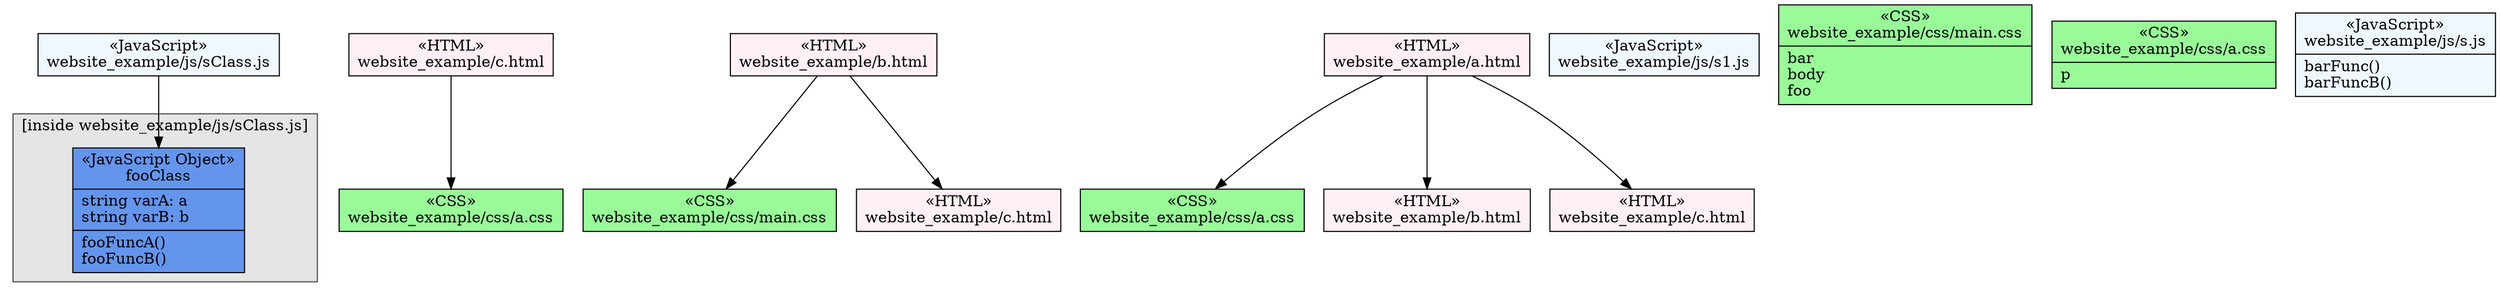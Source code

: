 digraph G {
	graph [splines=true, overlap=prism];
	node [label="\N"];
	graph [bb="0,0,763,524"];
	subgraph cluster_6 {
		graph [style=filled,
			color=gray28,
			fillcolor=gray90,
			label="[inside website_example/js/sClass.js]",
			bb="361.3,322.7,584.3,476.7"];
		n20 [label="{&laquo;JavaScript Object»\nfooClass|string varA: a\lstring varB: b\l|fooFuncA()\lfooFuncB()\l}", shape=record, style=filled, fillcolor=CornflowerBlue, pos="472.97,388.36", rects="407.47,407.36,538.47,445.36 407.47,369.36,538.47,407.36 407.47,331.36,538.47,369.36", width="1.8125", height="1.5972"];
	}
	n14 [label="{&laquo;CSS»\nwebsite_example/css/a.css}", shape=record, style=filled, fillcolor=palegreen, pos="444.54,19.318", rects="361.04,0.31754,528.04,38.318", width="2.3125", height="0.54167"];
	n15 [label="{&laquo;CSS»\nwebsite_example/css/main.css}", shape=record, style=filled, fillcolor=palegreen, pos="436,156.64", rects="342.5,137.64,529.5,175.64", width="2.5903", height="0.54167"];
	n8 [label="{&laquo;CSS»\nwebsite_example/css/a.css}", shape=record, style=filled, fillcolor=palegreen, pos="140.9,132.54", rects="57.403,113.54,224.4,151.54", width="2.3125", height="0.54167"];
	n5 [label="{&laquo;HTML»\nwebsite_example/b.html}", shape=record, style=filled, fillcolor=lavenderblush, pos="554.07,203.64", rects="478.57,184.64,629.57,222.64", width="2.0903", height="0.54167"];
	n0 [label="{&laquo;HTML»\nwebsite_example/a.html}", shape=record, style=filled, fillcolor=lavenderblush, pos="231.23,179.54", rects="156.73,160.54,305.73,198.54", width="2.0625", height="0.54167"];
	n17 [label="{&laquo;HTML»\nwebsite_example/c.html}", shape=record, style=filled, fillcolor=lavenderblush, pos="688.13,152.92", rects="613.13,133.92,763.13,171.92", width="2.0833", height="0.54167"];
	n9 [label="{&laquo;HTML»\nwebsite_example/b.html}", shape=record, style=filled, fillcolor=lavenderblush, pos="316.96,95.623", rects="241.46,76.623,392.46,114.62", width="2.0903", height="0.54167"];
	n3 [label="{&laquo;HTML»\nwebsite_example/c.html}", shape=record, style=filled, fillcolor=lavenderblush, pos="481.36,66.318", rects="406.36,47.318,556.36,85.318", width="2.0833", height="0.54167"];
	n10 [label="{&laquo;HTML»\nwebsite_example/c.html}", shape=record, style=filled, fillcolor=lavenderblush, pos="304.91,277.74", rects="229.91,258.74,379.91,296.74", width="2.0833", height="0.54167"];
	n4 [label="{&laquo;JavaScript»\nwebsite_example/js/s1.js}", shape=record, style=filled, fillcolor=aliceblue, pos="495.14,266.3", rects="418.14,247.3,572.14,285.3", width="2.1389", height="0.54167"];
	n6 [label="{&laquo;JavaScript»\nwebsite_example/js/sClass.js}", shape=record, style=filled, fillcolor=aliceblue, pos="554.66,504.2", rects="465.66,485.2,643.66,523.2", width="2.4722", height="0.54167"];
	n1 [label="{&laquo;CSS»\nwebsite_example/css/main.css|bar\lbody\lfoo\l}", shape=record, style=filled, fillcolor=palegreen, pos="226.14,369.3", rects="132.64,376.8,319.64,414.8 132.64,323.8,319.64,376.8", width="2.5972", height="1.2778"];
	n7 [label="{&laquo;CSS»\nwebsite_example/css/a.css|p\l}", shape=record, style=filled, fillcolor=palegreen, pos="140.14,50.296", rects="56.645,42.796,223.64,80.796 56.645,19.796,223.64,42.796", width="2.3194", height="0.86111"];
	n2 [label="{&laquo;JavaScript»\nwebsite_example/js/s.js|barFunc()\lbarFuncB()\l}", shape=record, style=filled, fillcolor=aliceblue, pos="73.145,247.3", rects="-0.35513,247.3,146.64,285.3 -0.35513,209.3,146.64,247.3", width="2.0417", height="1.0694"];
	n3 -> n14 [pos="e,459.62,38.57 466.38,47.201 466.24,47.023 466.1,46.845 465.96,46.666"];
	n6 -> n20 [pos="e,513.29,445.54 541.17,485.07 534.97,476.28 527.22,465.28 519.18,453.88"];
	n5 -> n15 [pos="e,483.98,175.74 506.05,184.53 501.84,182.85 497.56,181.15 493.28,179.45"];
	n0 -> n8 [pos="e,177.61,151.64 194.49,160.42 191.88,159.06 189.23,157.68 186.58,156.3"];
	n5 -> n17 [pos="e,637.55,172.06 604.37,184.61 612.09,181.69 620.11,178.65 628.01,175.67"];
	n0 -> n10 [pos="e,290.63,258.72 245.78,198.94 256.85,213.7 272.23,234.18 284.52,250.57"];
	n0 -> n9 [pos="e,297.29,114.88 250.68,160.5 262.33,149.1 277.3,134.44 290.07,121.95"];
}
